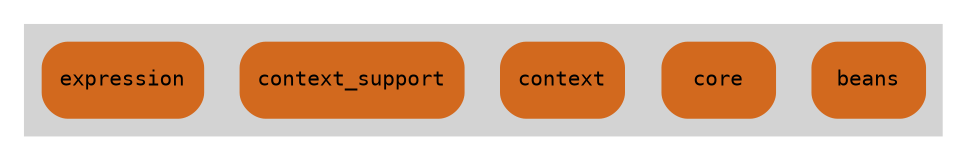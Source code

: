 digraph spring_core{
  node [shape="Mrecord", fontname="Consolas", fontsize=10];
  edge [color="skyblue", fontname="Consolas", fontsize=10];

  subgraph cluster_core{
    style="filled";
    color="lightgrey";
    node [style="filled", color="chocolate"]
    beans;
    core;
    context;
    context_support;
    expression;
  }

}

